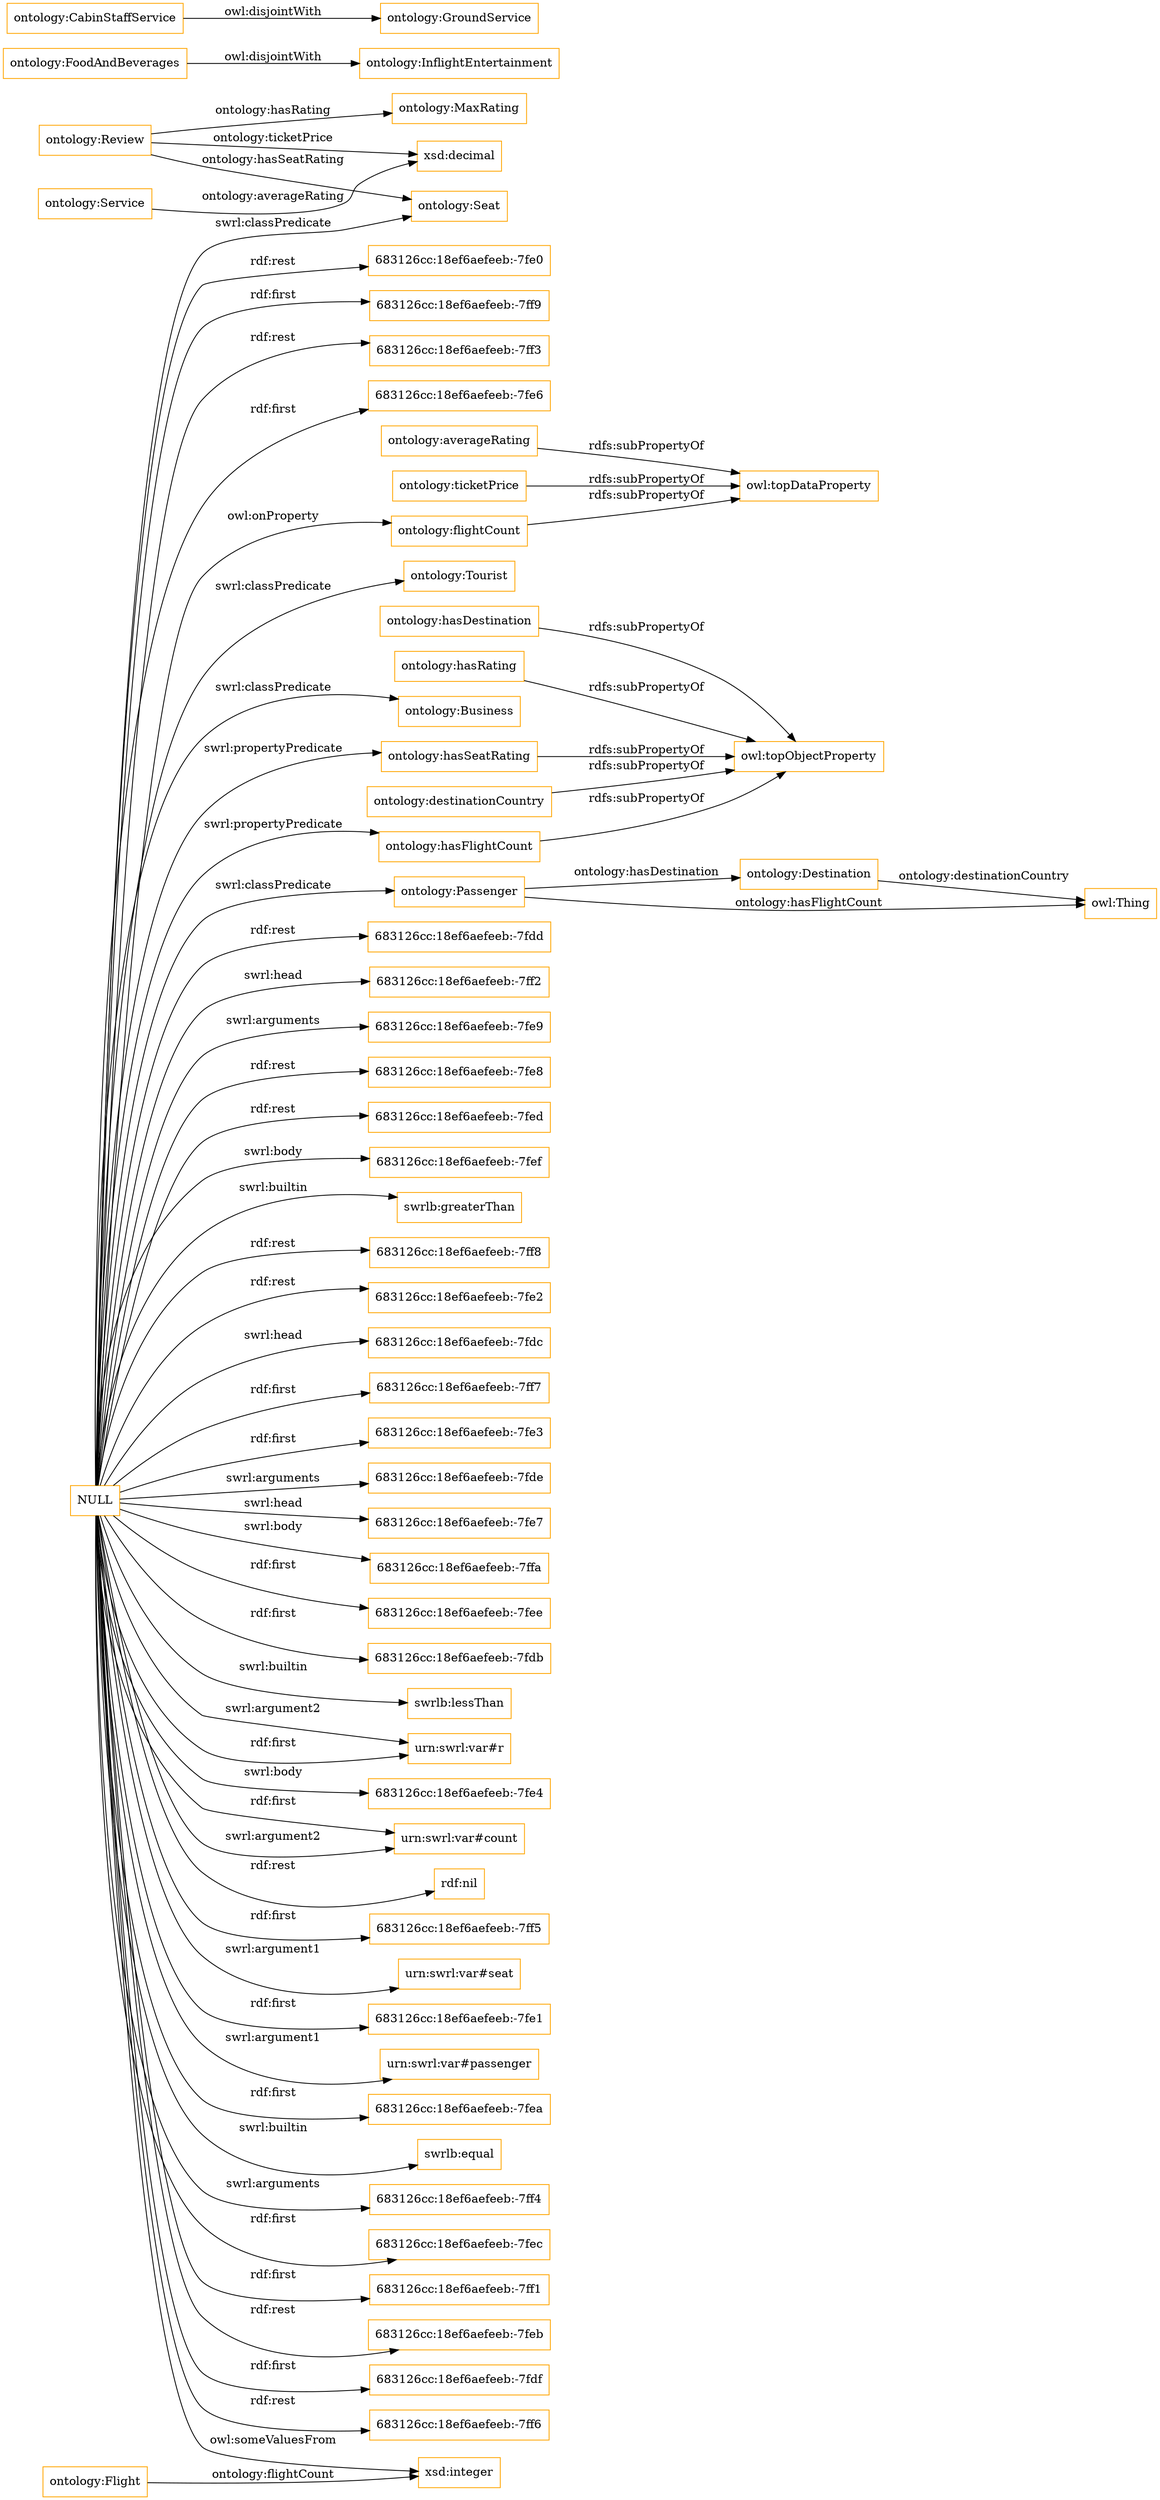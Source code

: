 digraph ar2dtool_diagram { 
rankdir=LR;
size="1501"
node [shape = rectangle, color="orange"]; "ontology:MaxRating" "ontology:FoodAndBeverages" "ontology:Tourist" "ontology:Flight" "ontology:Seat" "ontology:GroundService" "ontology:CabinStaffService" "ontology:Business" "ontology:Review" "ontology:InflightEntertainment" "ontology:Passenger" "ontology:Destination" "ontology:Service" ; /*classes style*/
	"ontology:flightCount" -> "owl:topDataProperty" [ label = "rdfs:subPropertyOf" ];
	"ontology:destinationCountry" -> "owl:topObjectProperty" [ label = "rdfs:subPropertyOf" ];
	"ontology:hasFlightCount" -> "owl:topObjectProperty" [ label = "rdfs:subPropertyOf" ];
	"ontology:hasSeatRating" -> "owl:topObjectProperty" [ label = "rdfs:subPropertyOf" ];
	"ontology:CabinStaffService" -> "ontology:GroundService" [ label = "owl:disjointWith" ];
	"ontology:FoodAndBeverages" -> "ontology:InflightEntertainment" [ label = "owl:disjointWith" ];
	"ontology:averageRating" -> "owl:topDataProperty" [ label = "rdfs:subPropertyOf" ];
	"ontology:ticketPrice" -> "owl:topDataProperty" [ label = "rdfs:subPropertyOf" ];
	"NULL" -> "683126cc:18ef6aefeeb:-7fdd" [ label = "rdf:rest" ];
	"NULL" -> "683126cc:18ef6aefeeb:-7ff2" [ label = "swrl:head" ];
	"NULL" -> "ontology:hasSeatRating" [ label = "swrl:propertyPredicate" ];
	"NULL" -> "683126cc:18ef6aefeeb:-7fe9" [ label = "swrl:arguments" ];
	"NULL" -> "683126cc:18ef6aefeeb:-7fe8" [ label = "rdf:rest" ];
	"NULL" -> "683126cc:18ef6aefeeb:-7fed" [ label = "rdf:rest" ];
	"NULL" -> "683126cc:18ef6aefeeb:-7fef" [ label = "swrl:body" ];
	"NULL" -> "swrlb:greaterThan" [ label = "swrl:builtin" ];
	"NULL" -> "683126cc:18ef6aefeeb:-7ff8" [ label = "rdf:rest" ];
	"NULL" -> "ontology:Business" [ label = "swrl:classPredicate" ];
	"NULL" -> "683126cc:18ef6aefeeb:-7fe2" [ label = "rdf:rest" ];
	"NULL" -> "683126cc:18ef6aefeeb:-7fdc" [ label = "swrl:head" ];
	"NULL" -> "683126cc:18ef6aefeeb:-7ff7" [ label = "rdf:first" ];
	"NULL" -> "683126cc:18ef6aefeeb:-7fe3" [ label = "rdf:first" ];
	"NULL" -> "683126cc:18ef6aefeeb:-7fde" [ label = "swrl:arguments" ];
	"NULL" -> "ontology:Seat" [ label = "swrl:classPredicate" ];
	"NULL" -> "683126cc:18ef6aefeeb:-7fe7" [ label = "swrl:head" ];
	"NULL" -> "ontology:Passenger" [ label = "swrl:classPredicate" ];
	"NULL" -> "683126cc:18ef6aefeeb:-7ffa" [ label = "swrl:body" ];
	"NULL" -> "683126cc:18ef6aefeeb:-7fee" [ label = "rdf:first" ];
	"NULL" -> "683126cc:18ef6aefeeb:-7fdb" [ label = "rdf:first" ];
	"NULL" -> "swrlb:lessThan" [ label = "swrl:builtin" ];
	"NULL" -> "urn:swrl:var#r" [ label = "swrl:argument2" ];
	"NULL" -> "683126cc:18ef6aefeeb:-7fe4" [ label = "swrl:body" ];
	"NULL" -> "urn:swrl:var#count" [ label = "rdf:first" ];
	"NULL" -> "rdf:nil" [ label = "rdf:rest" ];
	"NULL" -> "683126cc:18ef6aefeeb:-7ff5" [ label = "rdf:first" ];
	"NULL" -> "urn:swrl:var#seat" [ label = "swrl:argument1" ];
	"NULL" -> "683126cc:18ef6aefeeb:-7fe1" [ label = "rdf:first" ];
	"NULL" -> "urn:swrl:var#passenger" [ label = "swrl:argument1" ];
	"NULL" -> "683126cc:18ef6aefeeb:-7fea" [ label = "rdf:first" ];
	"NULL" -> "swrlb:equal" [ label = "swrl:builtin" ];
	"NULL" -> "ontology:hasFlightCount" [ label = "swrl:propertyPredicate" ];
	"NULL" -> "683126cc:18ef6aefeeb:-7ff4" [ label = "swrl:arguments" ];
	"NULL" -> "683126cc:18ef6aefeeb:-7fec" [ label = "rdf:first" ];
	"NULL" -> "683126cc:18ef6aefeeb:-7ff1" [ label = "rdf:first" ];
	"NULL" -> "ontology:flightCount" [ label = "owl:onProperty" ];
	"NULL" -> "683126cc:18ef6aefeeb:-7feb" [ label = "rdf:rest" ];
	"NULL" -> "urn:swrl:var#count" [ label = "swrl:argument2" ];
	"NULL" -> "683126cc:18ef6aefeeb:-7fdf" [ label = "rdf:first" ];
	"NULL" -> "xsd:integer" [ label = "owl:someValuesFrom" ];
	"NULL" -> "683126cc:18ef6aefeeb:-7ff6" [ label = "rdf:rest" ];
	"NULL" -> "ontology:Tourist" [ label = "swrl:classPredicate" ];
	"NULL" -> "683126cc:18ef6aefeeb:-7fe0" [ label = "rdf:rest" ];
	"NULL" -> "urn:swrl:var#r" [ label = "rdf:first" ];
	"NULL" -> "683126cc:18ef6aefeeb:-7ff9" [ label = "rdf:first" ];
	"NULL" -> "683126cc:18ef6aefeeb:-7ff3" [ label = "rdf:rest" ];
	"NULL" -> "683126cc:18ef6aefeeb:-7fe6" [ label = "rdf:first" ];
	"ontology:hasDestination" -> "owl:topObjectProperty" [ label = "rdfs:subPropertyOf" ];
	"ontology:hasRating" -> "owl:topObjectProperty" [ label = "rdfs:subPropertyOf" ];
	"ontology:Destination" -> "owl:Thing" [ label = "ontology:destinationCountry" ];
	"ontology:Review" -> "ontology:Seat" [ label = "ontology:hasSeatRating" ];
	"ontology:Review" -> "xsd:decimal" [ label = "ontology:ticketPrice" ];
	"ontology:Review" -> "ontology:MaxRating" [ label = "ontology:hasRating" ];
	"ontology:Passenger" -> "owl:Thing" [ label = "ontology:hasFlightCount" ];
	"ontology:Service" -> "xsd:decimal" [ label = "ontology:averageRating" ];
	"ontology:Passenger" -> "ontology:Destination" [ label = "ontology:hasDestination" ];
	"ontology:Flight" -> "xsd:integer" [ label = "ontology:flightCount" ];

}
